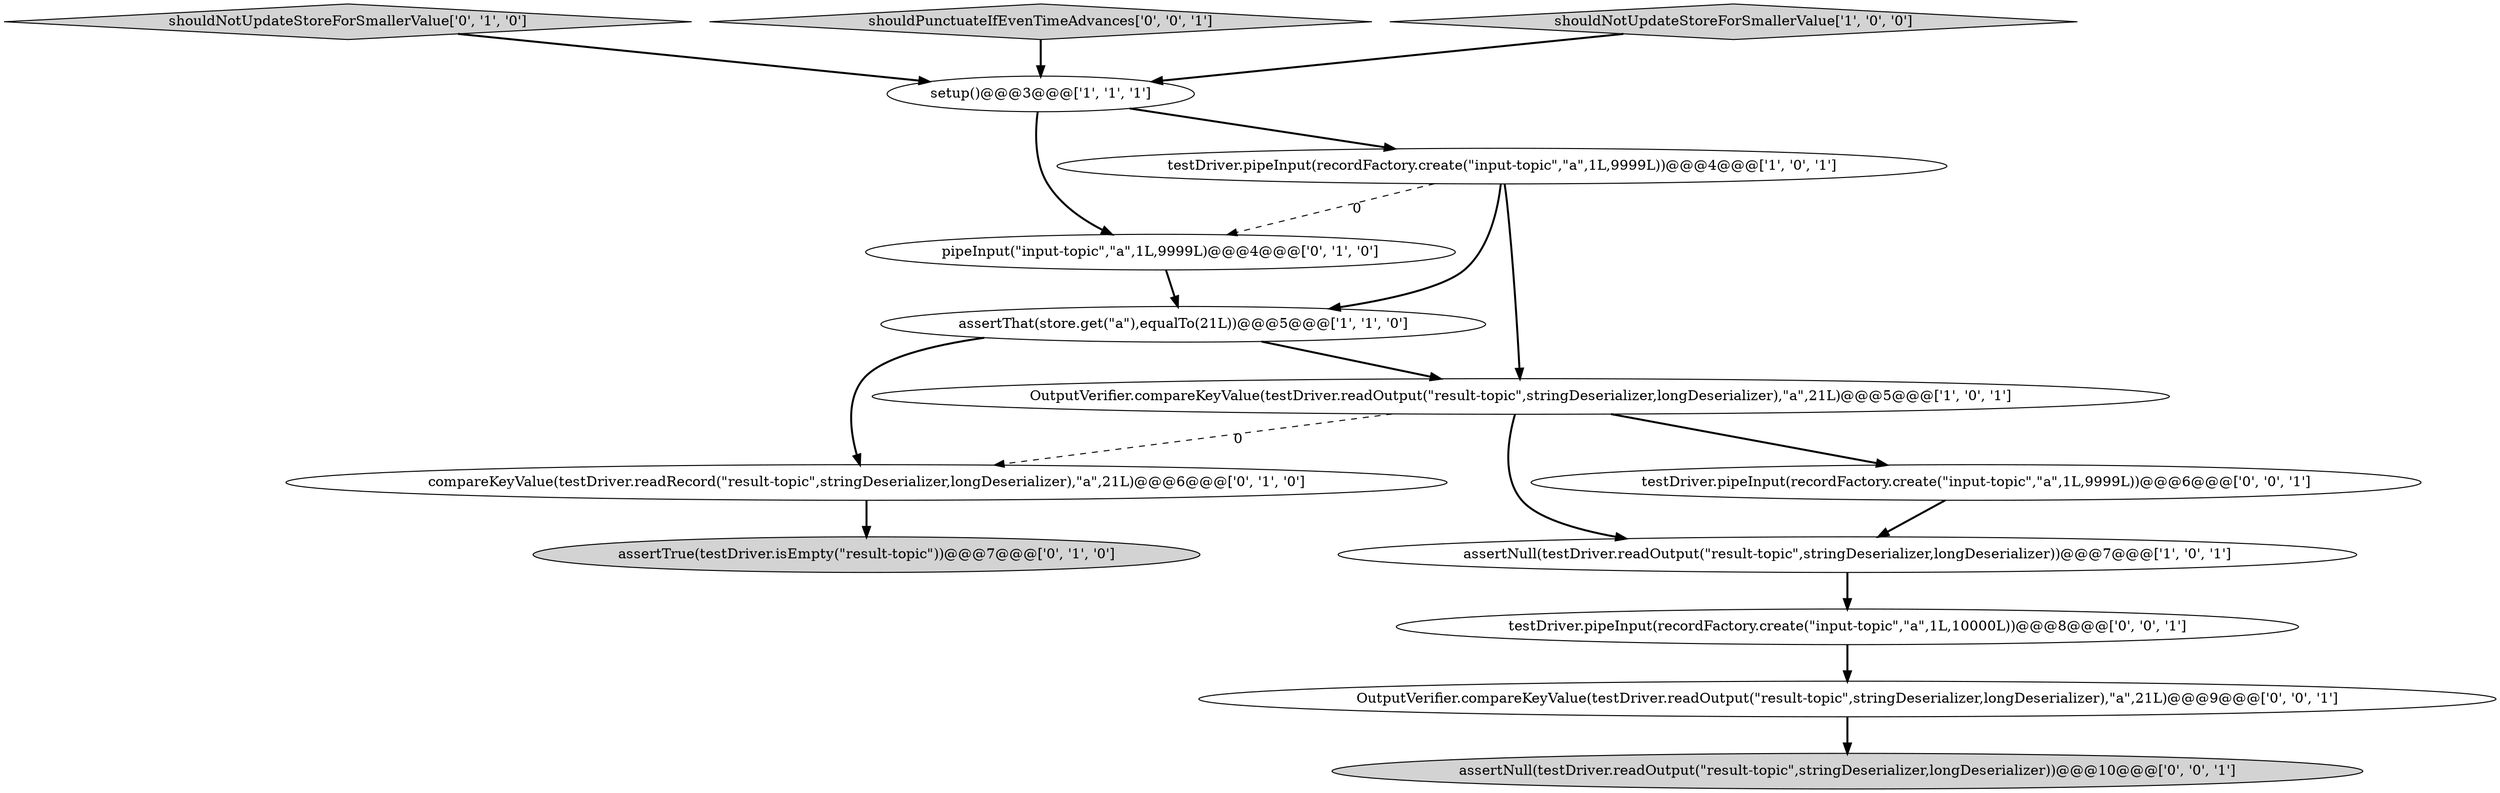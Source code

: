digraph {
2 [style = filled, label = "assertThat(store.get(\"a\"),equalTo(21L))@@@5@@@['1', '1', '0']", fillcolor = white, shape = ellipse image = "AAA0AAABBB1BBB"];
9 [style = filled, label = "pipeInput(\"input-topic\",\"a\",1L,9999L)@@@4@@@['0', '1', '0']", fillcolor = white, shape = ellipse image = "AAA1AAABBB2BBB"];
1 [style = filled, label = "OutputVerifier.compareKeyValue(testDriver.readOutput(\"result-topic\",stringDeserializer,longDeserializer),\"a\",21L)@@@5@@@['1', '0', '1']", fillcolor = white, shape = ellipse image = "AAA0AAABBB1BBB"];
6 [style = filled, label = "compareKeyValue(testDriver.readRecord(\"result-topic\",stringDeserializer,longDeserializer),\"a\",21L)@@@6@@@['0', '1', '0']", fillcolor = white, shape = ellipse image = "AAA1AAABBB2BBB"];
8 [style = filled, label = "assertTrue(testDriver.isEmpty(\"result-topic\"))@@@7@@@['0', '1', '0']", fillcolor = lightgray, shape = ellipse image = "AAA0AAABBB2BBB"];
10 [style = filled, label = "testDriver.pipeInput(recordFactory.create(\"input-topic\",\"a\",1L,9999L))@@@6@@@['0', '0', '1']", fillcolor = white, shape = ellipse image = "AAA0AAABBB3BBB"];
3 [style = filled, label = "testDriver.pipeInput(recordFactory.create(\"input-topic\",\"a\",1L,9999L))@@@4@@@['1', '0', '1']", fillcolor = white, shape = ellipse image = "AAA0AAABBB1BBB"];
7 [style = filled, label = "shouldNotUpdateStoreForSmallerValue['0', '1', '0']", fillcolor = lightgray, shape = diamond image = "AAA0AAABBB2BBB"];
0 [style = filled, label = "setup()@@@3@@@['1', '1', '1']", fillcolor = white, shape = ellipse image = "AAA0AAABBB1BBB"];
11 [style = filled, label = "assertNull(testDriver.readOutput(\"result-topic\",stringDeserializer,longDeserializer))@@@10@@@['0', '0', '1']", fillcolor = lightgray, shape = ellipse image = "AAA0AAABBB3BBB"];
14 [style = filled, label = "shouldPunctuateIfEvenTimeAdvances['0', '0', '1']", fillcolor = lightgray, shape = diamond image = "AAA0AAABBB3BBB"];
4 [style = filled, label = "assertNull(testDriver.readOutput(\"result-topic\",stringDeserializer,longDeserializer))@@@7@@@['1', '0', '1']", fillcolor = white, shape = ellipse image = "AAA0AAABBB1BBB"];
13 [style = filled, label = "OutputVerifier.compareKeyValue(testDriver.readOutput(\"result-topic\",stringDeserializer,longDeserializer),\"a\",21L)@@@9@@@['0', '0', '1']", fillcolor = white, shape = ellipse image = "AAA0AAABBB3BBB"];
5 [style = filled, label = "shouldNotUpdateStoreForSmallerValue['1', '0', '0']", fillcolor = lightgray, shape = diamond image = "AAA0AAABBB1BBB"];
12 [style = filled, label = "testDriver.pipeInput(recordFactory.create(\"input-topic\",\"a\",1L,10000L))@@@8@@@['0', '0', '1']", fillcolor = white, shape = ellipse image = "AAA0AAABBB3BBB"];
2->6 [style = bold, label=""];
12->13 [style = bold, label=""];
0->9 [style = bold, label=""];
9->2 [style = bold, label=""];
5->0 [style = bold, label=""];
13->11 [style = bold, label=""];
1->6 [style = dashed, label="0"];
4->12 [style = bold, label=""];
14->0 [style = bold, label=""];
0->3 [style = bold, label=""];
1->10 [style = bold, label=""];
10->4 [style = bold, label=""];
2->1 [style = bold, label=""];
6->8 [style = bold, label=""];
7->0 [style = bold, label=""];
3->2 [style = bold, label=""];
3->9 [style = dashed, label="0"];
3->1 [style = bold, label=""];
1->4 [style = bold, label=""];
}
